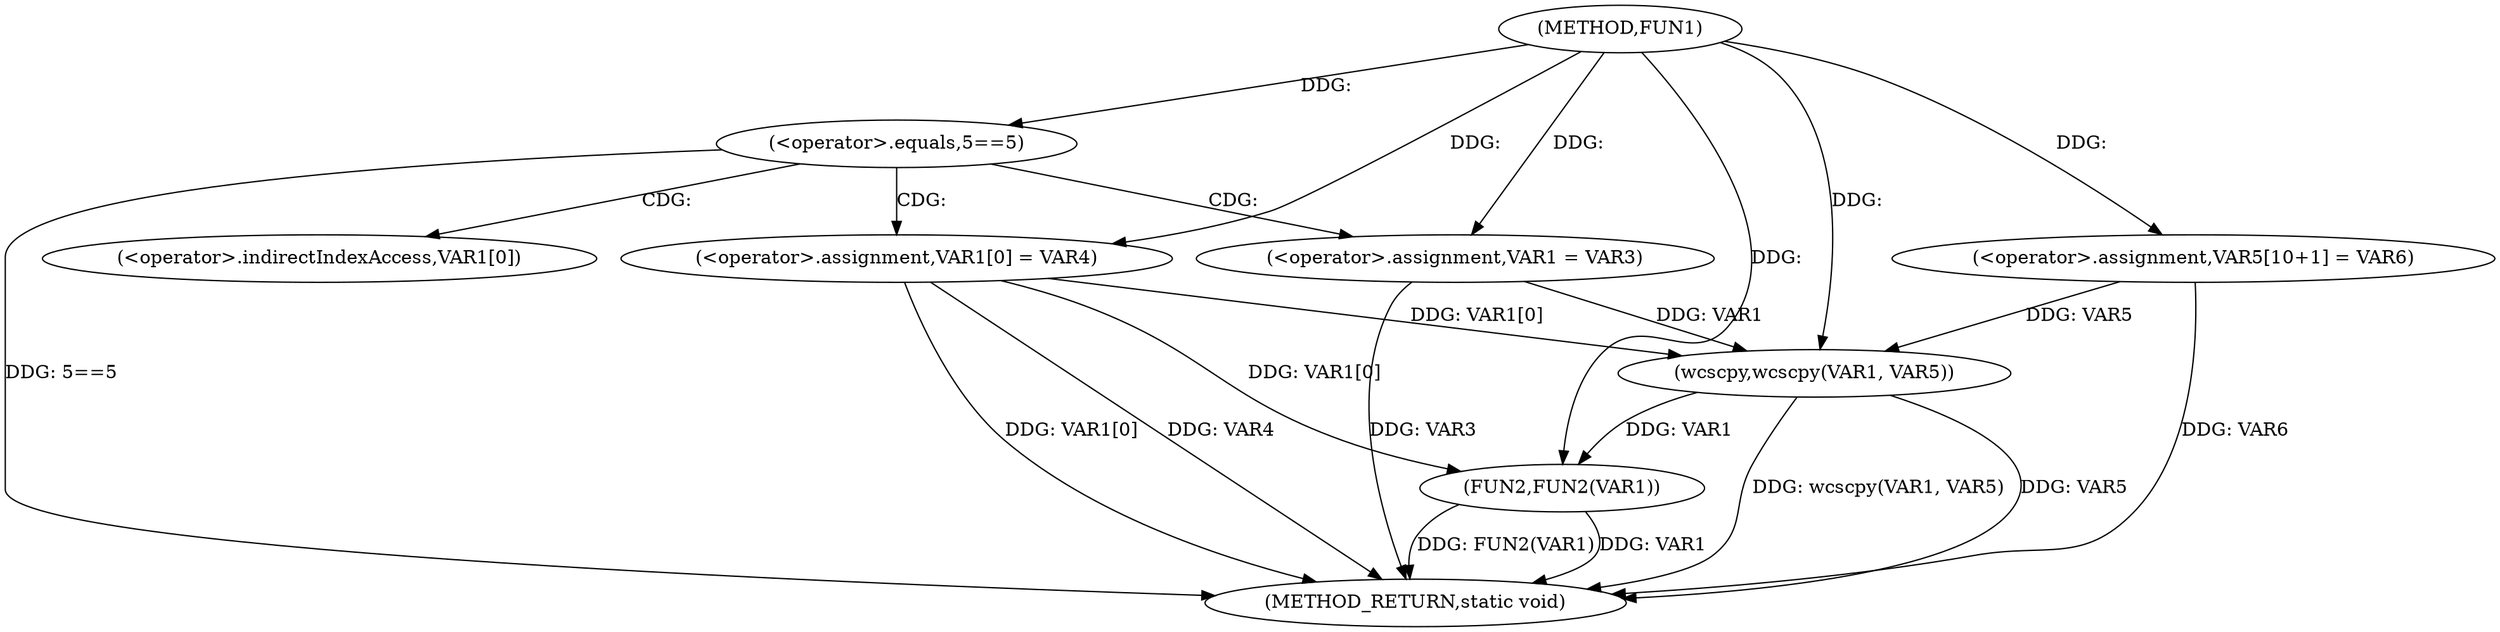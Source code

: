 digraph FUN1 {  
"1000100" [label = "(METHOD,FUN1)" ]
"1000128" [label = "(METHOD_RETURN,static void)" ]
"1000106" [label = "(<operator>.equals,5==5)" ]
"1000110" [label = "(<operator>.assignment,VAR1 = VAR3)" ]
"1000113" [label = "(<operator>.assignment,VAR1[0] = VAR4)" ]
"1000120" [label = "(<operator>.assignment,VAR5[10+1] = VAR6)" ]
"1000123" [label = "(wcscpy,wcscpy(VAR1, VAR5))" ]
"1000126" [label = "(FUN2,FUN2(VAR1))" ]
"1000114" [label = "(<operator>.indirectIndexAccess,VAR1[0])" ]
  "1000113" -> "1000128"  [ label = "DDG: VAR4"] 
  "1000126" -> "1000128"  [ label = "DDG: FUN2(VAR1)"] 
  "1000123" -> "1000128"  [ label = "DDG: VAR5"] 
  "1000113" -> "1000128"  [ label = "DDG: VAR1[0]"] 
  "1000123" -> "1000128"  [ label = "DDG: wcscpy(VAR1, VAR5)"] 
  "1000126" -> "1000128"  [ label = "DDG: VAR1"] 
  "1000110" -> "1000128"  [ label = "DDG: VAR3"] 
  "1000120" -> "1000128"  [ label = "DDG: VAR6"] 
  "1000106" -> "1000128"  [ label = "DDG: 5==5"] 
  "1000100" -> "1000106"  [ label = "DDG: "] 
  "1000100" -> "1000110"  [ label = "DDG: "] 
  "1000100" -> "1000113"  [ label = "DDG: "] 
  "1000100" -> "1000120"  [ label = "DDG: "] 
  "1000113" -> "1000123"  [ label = "DDG: VAR1[0]"] 
  "1000110" -> "1000123"  [ label = "DDG: VAR1"] 
  "1000100" -> "1000123"  [ label = "DDG: "] 
  "1000120" -> "1000123"  [ label = "DDG: VAR5"] 
  "1000113" -> "1000126"  [ label = "DDG: VAR1[0]"] 
  "1000123" -> "1000126"  [ label = "DDG: VAR1"] 
  "1000100" -> "1000126"  [ label = "DDG: "] 
  "1000106" -> "1000110"  [ label = "CDG: "] 
  "1000106" -> "1000113"  [ label = "CDG: "] 
  "1000106" -> "1000114"  [ label = "CDG: "] 
}
